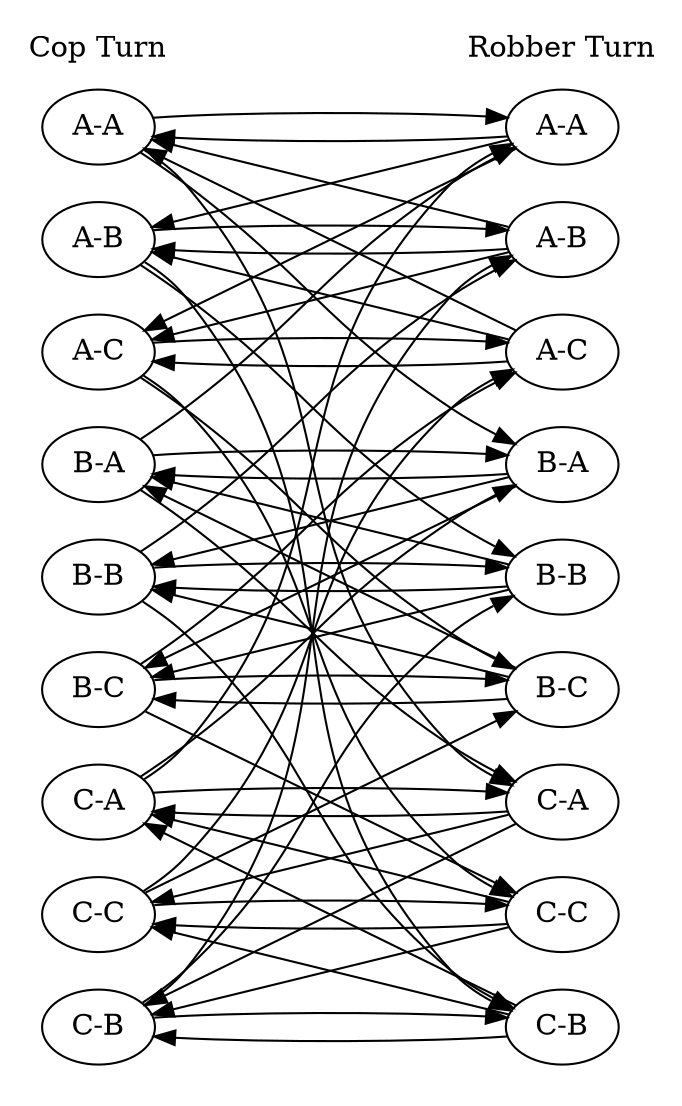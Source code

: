 digraph triangleGraph {
	subgraph cluster_0 {
		color=invis
		label="Cop Turn"
		"A-A-Cop" [label="A-A"]
		"A-B-Cop" [label="A-B"]
		"A-C-Cop" [label="A-C"]
		"B-A-Cop" [label="B-A"]
		"B-B-Cop" [label="B-B"]
		"B-C-Cop" [label="B-C"]
		"C-A-Cop" [label="C-A"]
		"C-B-Cop" [label="C-B"]
		"C-C-Cop" [label="C-C"]
	}
	subgraph cluster_1 {
		color=invis
		label="Robber Turn"
		"A-A-Rob" [label="A-A"]
		"A-B-Rob" [label="A-B"]
		"A-C-Rob" [label="A-C"]
		"B-A-Rob" [label="B-A"]
		"B-B-Rob" [label="B-B"]
		"B-C-Rob" [label="B-C"]
		"C-A-Rob" [label="C-A"]
		"C-B-Rob" [label="C-B"]
		"C-C-Rob" [label="C-C"]
	}
	"A-A-Cop" -> "A-A-Rob"
	"A-A-Cop" -> "B-A-Rob"
	"A-A-Cop" -> "C-A-Rob"
	"A-A-Rob" -> "A-A-Cop"
	"A-A-Rob" -> "A-B-Cop"
	"A-A-Rob" -> "A-C-Cop"
	"A-B-Cop" -> "A-B-Rob"
	"A-B-Cop" -> "B-B-Rob"
	"A-B-Cop" -> "C-B-Rob"
	"A-B-Rob" -> "A-A-Cop"
	"A-B-Rob" -> "A-B-Cop"
	"A-B-Rob" -> "A-C-Cop"
	"A-C-Cop" -> "A-C-Rob"
	"A-C-Cop" -> "B-C-Rob"
	"A-C-Cop" -> "C-C-Rob"
	"A-C-Rob" -> "A-A-Cop"
	"A-C-Rob" -> "A-B-Cop"
	"A-C-Rob" -> "A-C-Cop"
	"B-A-Cop" -> "A-A-Rob"
	"B-A-Cop" -> "B-A-Rob"
	"B-A-Cop" -> "C-A-Rob"
	"B-A-Rob" -> "B-A-Cop"
	"B-A-Rob" -> "B-B-Cop"
	"B-A-Rob" -> "B-C-Cop"
	"B-B-Cop" -> "A-B-Rob"
	"B-B-Cop" -> "B-B-Rob"
	"B-B-Cop" -> "C-B-Rob"
	"B-B-Rob" -> "B-A-Cop"
	"B-B-Rob" -> "B-B-Cop"
	"B-B-Rob" -> "B-C-Cop"
	"B-C-Cop" -> "A-C-Rob"
	"B-C-Cop" -> "B-C-Rob"
	"B-C-Cop" -> "C-C-Rob"
	"B-C-Rob" -> "B-A-Cop"
	"B-C-Rob" -> "B-B-Cop"
	"B-C-Rob" -> "B-C-Cop"
	"C-A-Cop" -> "A-A-Rob"
	"C-A-Cop" -> "B-A-Rob"
	"C-A-Cop" -> "C-A-Rob"
	"C-A-Rob" -> "C-A-Cop"
	"C-A-Rob" -> "C-B-Cop"
	"C-A-Rob" -> "C-C-Cop"
	"C-B-Cop" -> "A-B-Rob"
	"C-B-Cop" -> "B-B-Rob"
	"C-B-Cop" -> "C-B-Rob"
	"C-B-Rob" -> "C-A-Cop"
	"C-B-Rob" -> "C-B-Cop"
	"C-B-Rob" -> "C-C-Cop"
	"C-C-Cop" -> "A-C-Rob"
	"C-C-Cop" -> "B-C-Rob"
	"C-C-Cop" -> "C-C-Rob"
	"C-C-Rob" -> "C-A-Cop"
	"C-C-Rob" -> "C-B-Cop"
	"C-C-Rob" -> "C-C-Cop"
	rankdir=LR
	ranksep=2
}
